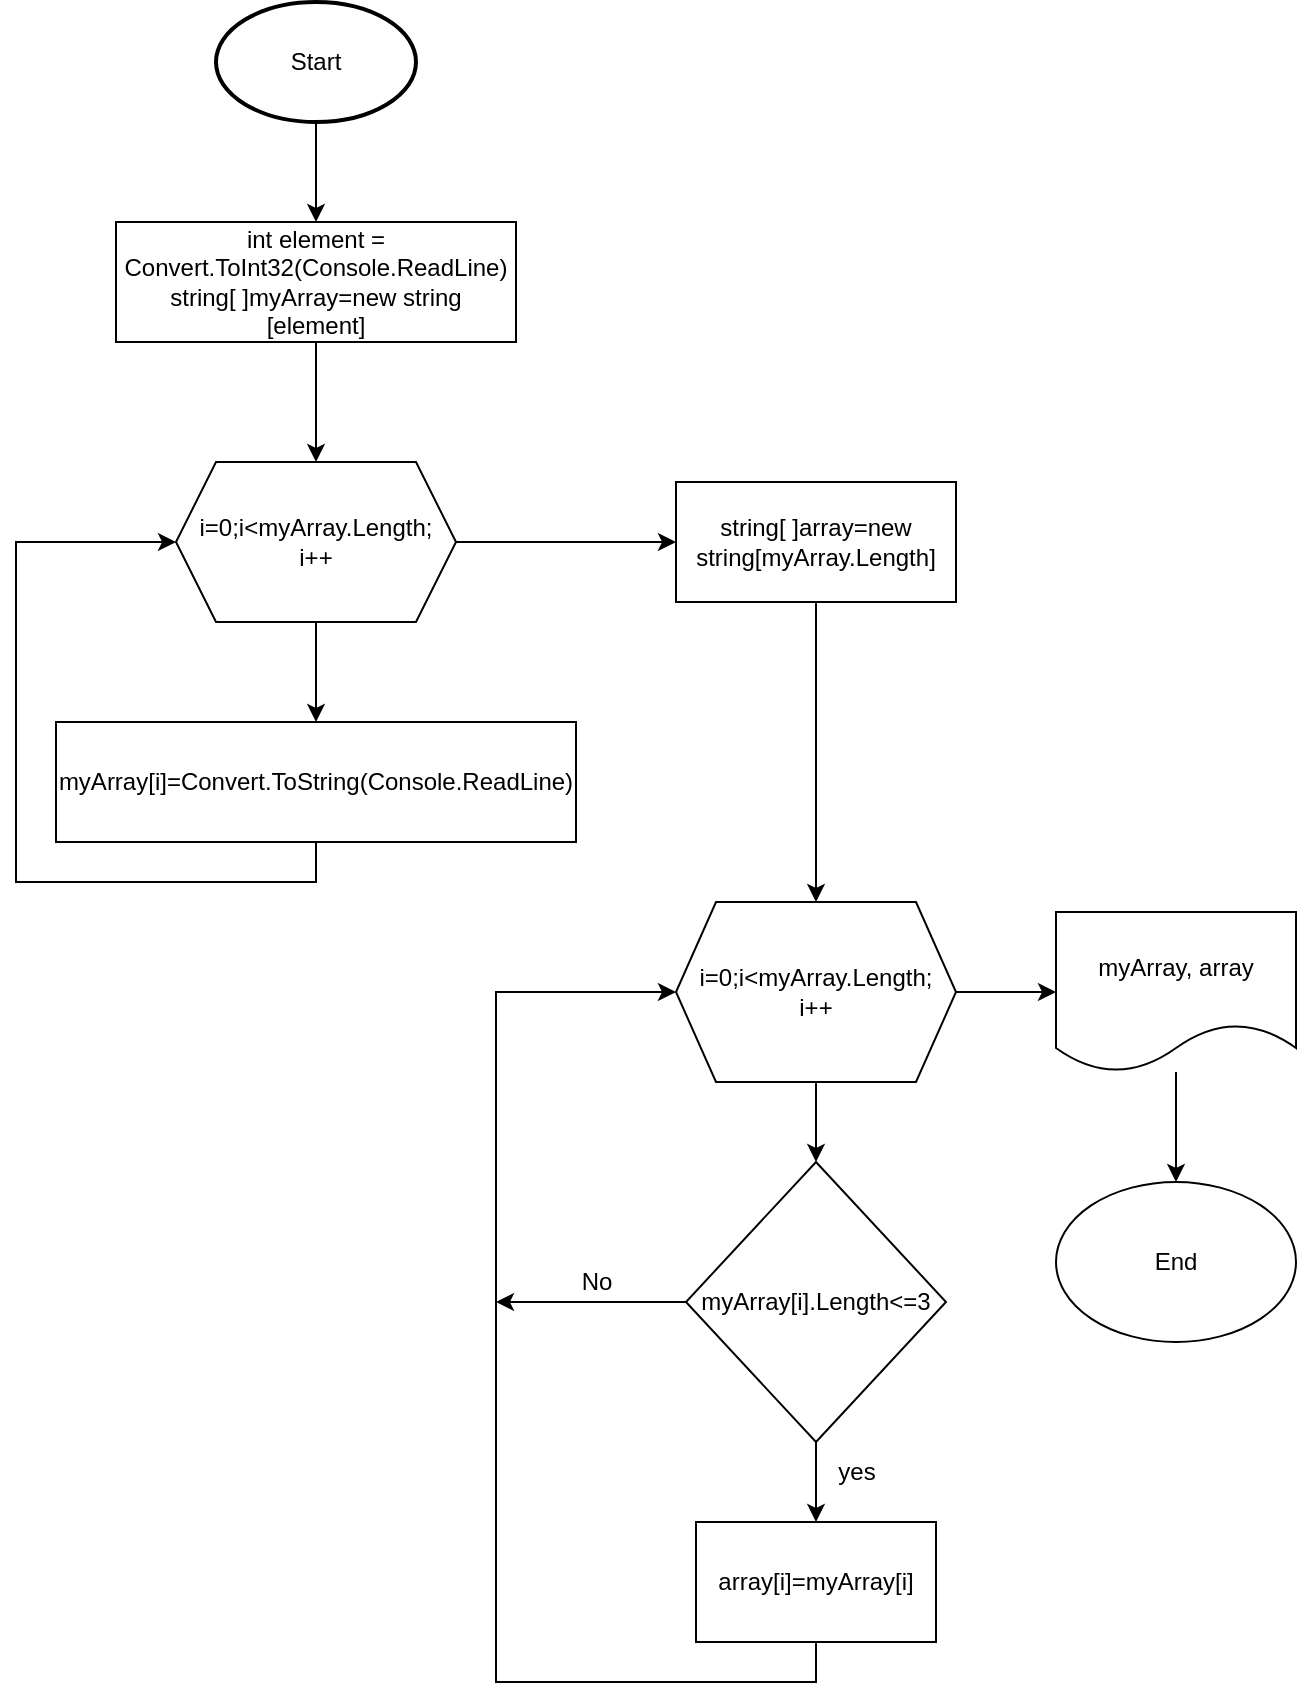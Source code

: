 <mxfile version="21.1.0" type="github">
  <diagram name="Страница 1" id="0bKxGdyn_0SxbsxRozNm">
    <mxGraphModel dx="794" dy="462" grid="1" gridSize="10" guides="1" tooltips="1" connect="1" arrows="1" fold="1" page="1" pageScale="1" pageWidth="827" pageHeight="1169" math="0" shadow="0">
      <root>
        <mxCell id="0" />
        <mxCell id="1" parent="0" />
        <mxCell id="DI8fNH34Mr8xwV1-nI3R-9" style="edgeStyle=orthogonalEdgeStyle;rounded=0;orthogonalLoop=1;jettySize=auto;html=1;entryX=0.5;entryY=0;entryDx=0;entryDy=0;" edge="1" parent="1" source="DI8fNH34Mr8xwV1-nI3R-1" target="DI8fNH34Mr8xwV1-nI3R-7">
          <mxGeometry relative="1" as="geometry" />
        </mxCell>
        <mxCell id="DI8fNH34Mr8xwV1-nI3R-1" value="Start" style="strokeWidth=2;html=1;shape=mxgraph.flowchart.start_1;whiteSpace=wrap;" vertex="1" parent="1">
          <mxGeometry x="260" y="150" width="100" height="60" as="geometry" />
        </mxCell>
        <mxCell id="DI8fNH34Mr8xwV1-nI3R-12" style="edgeStyle=orthogonalEdgeStyle;rounded=0;orthogonalLoop=1;jettySize=auto;html=1;entryX=0.5;entryY=0;entryDx=0;entryDy=0;" edge="1" parent="1" source="DI8fNH34Mr8xwV1-nI3R-5" target="DI8fNH34Mr8xwV1-nI3R-11">
          <mxGeometry relative="1" as="geometry" />
        </mxCell>
        <mxCell id="DI8fNH34Mr8xwV1-nI3R-16" style="edgeStyle=orthogonalEdgeStyle;rounded=0;orthogonalLoop=1;jettySize=auto;html=1;entryX=0;entryY=0.5;entryDx=0;entryDy=0;" edge="1" parent="1" source="DI8fNH34Mr8xwV1-nI3R-5" target="DI8fNH34Mr8xwV1-nI3R-15">
          <mxGeometry relative="1" as="geometry" />
        </mxCell>
        <mxCell id="DI8fNH34Mr8xwV1-nI3R-5" value="i=0;i&amp;lt;myArray.Length;&lt;br&gt;i++" style="shape=hexagon;perimeter=hexagonPerimeter2;whiteSpace=wrap;html=1;fixedSize=1;" vertex="1" parent="1">
          <mxGeometry x="240" y="380" width="140" height="80" as="geometry" />
        </mxCell>
        <mxCell id="DI8fNH34Mr8xwV1-nI3R-10" style="edgeStyle=orthogonalEdgeStyle;rounded=0;orthogonalLoop=1;jettySize=auto;html=1;entryX=0.5;entryY=0;entryDx=0;entryDy=0;" edge="1" parent="1" source="DI8fNH34Mr8xwV1-nI3R-7" target="DI8fNH34Mr8xwV1-nI3R-5">
          <mxGeometry relative="1" as="geometry" />
        </mxCell>
        <mxCell id="DI8fNH34Mr8xwV1-nI3R-7" value="int element = Convert.ToInt32(Console.ReadLine)&lt;br style=&quot;border-color: var(--border-color);&quot;&gt;string[ ]myArray=new string [element]" style="rounded=0;whiteSpace=wrap;html=1;" vertex="1" parent="1">
          <mxGeometry x="210" y="260" width="200" height="60" as="geometry" />
        </mxCell>
        <mxCell id="DI8fNH34Mr8xwV1-nI3R-13" style="edgeStyle=orthogonalEdgeStyle;rounded=0;orthogonalLoop=1;jettySize=auto;html=1;entryX=0;entryY=0.5;entryDx=0;entryDy=0;" edge="1" parent="1" source="DI8fNH34Mr8xwV1-nI3R-11" target="DI8fNH34Mr8xwV1-nI3R-5">
          <mxGeometry relative="1" as="geometry">
            <mxPoint x="150" y="420" as="targetPoint" />
            <Array as="points">
              <mxPoint x="310" y="590" />
              <mxPoint x="160" y="590" />
              <mxPoint x="160" y="420" />
            </Array>
          </mxGeometry>
        </mxCell>
        <mxCell id="DI8fNH34Mr8xwV1-nI3R-11" value="myArray[i]=Convert.ToString(Console.ReadLine)" style="rounded=0;whiteSpace=wrap;html=1;" vertex="1" parent="1">
          <mxGeometry x="180" y="510" width="260" height="60" as="geometry" />
        </mxCell>
        <mxCell id="DI8fNH34Mr8xwV1-nI3R-18" style="edgeStyle=orthogonalEdgeStyle;rounded=0;orthogonalLoop=1;jettySize=auto;html=1;" edge="1" parent="1" source="DI8fNH34Mr8xwV1-nI3R-15" target="DI8fNH34Mr8xwV1-nI3R-17">
          <mxGeometry relative="1" as="geometry" />
        </mxCell>
        <mxCell id="DI8fNH34Mr8xwV1-nI3R-15" value="string[ ]array=new string[myArray.Length]" style="rounded=0;whiteSpace=wrap;html=1;" vertex="1" parent="1">
          <mxGeometry x="490" y="390" width="140" height="60" as="geometry" />
        </mxCell>
        <mxCell id="DI8fNH34Mr8xwV1-nI3R-20" style="edgeStyle=orthogonalEdgeStyle;rounded=0;orthogonalLoop=1;jettySize=auto;html=1;entryX=0.5;entryY=0;entryDx=0;entryDy=0;" edge="1" parent="1" source="DI8fNH34Mr8xwV1-nI3R-17" target="DI8fNH34Mr8xwV1-nI3R-19">
          <mxGeometry relative="1" as="geometry" />
        </mxCell>
        <mxCell id="DI8fNH34Mr8xwV1-nI3R-28" style="edgeStyle=orthogonalEdgeStyle;rounded=0;orthogonalLoop=1;jettySize=auto;html=1;entryX=0;entryY=0.5;entryDx=0;entryDy=0;" edge="1" parent="1" source="DI8fNH34Mr8xwV1-nI3R-17" target="DI8fNH34Mr8xwV1-nI3R-27">
          <mxGeometry relative="1" as="geometry" />
        </mxCell>
        <mxCell id="DI8fNH34Mr8xwV1-nI3R-17" value="i=0;i&amp;lt;myArray.Length;&lt;br style=&quot;border-color: var(--border-color);&quot;&gt;i++" style="shape=hexagon;perimeter=hexagonPerimeter2;whiteSpace=wrap;html=1;fixedSize=1;" vertex="1" parent="1">
          <mxGeometry x="490" y="600" width="140" height="90" as="geometry" />
        </mxCell>
        <mxCell id="DI8fNH34Mr8xwV1-nI3R-22" style="edgeStyle=orthogonalEdgeStyle;rounded=0;orthogonalLoop=1;jettySize=auto;html=1;entryX=0.5;entryY=0;entryDx=0;entryDy=0;" edge="1" parent="1" source="DI8fNH34Mr8xwV1-nI3R-19" target="DI8fNH34Mr8xwV1-nI3R-21">
          <mxGeometry relative="1" as="geometry" />
        </mxCell>
        <mxCell id="DI8fNH34Mr8xwV1-nI3R-25" style="edgeStyle=orthogonalEdgeStyle;rounded=0;orthogonalLoop=1;jettySize=auto;html=1;" edge="1" parent="1" source="DI8fNH34Mr8xwV1-nI3R-19">
          <mxGeometry relative="1" as="geometry">
            <mxPoint x="400" y="800" as="targetPoint" />
          </mxGeometry>
        </mxCell>
        <mxCell id="DI8fNH34Mr8xwV1-nI3R-19" value="myArray[i].Length&amp;lt;=3" style="rhombus;whiteSpace=wrap;html=1;" vertex="1" parent="1">
          <mxGeometry x="495" y="730" width="130" height="140" as="geometry" />
        </mxCell>
        <mxCell id="DI8fNH34Mr8xwV1-nI3R-24" style="edgeStyle=orthogonalEdgeStyle;rounded=0;orthogonalLoop=1;jettySize=auto;html=1;entryX=0;entryY=0.5;entryDx=0;entryDy=0;" edge="1" parent="1" source="DI8fNH34Mr8xwV1-nI3R-21" target="DI8fNH34Mr8xwV1-nI3R-17">
          <mxGeometry relative="1" as="geometry">
            <mxPoint x="420" y="640" as="targetPoint" />
            <Array as="points">
              <mxPoint x="560" y="990" />
              <mxPoint x="400" y="990" />
              <mxPoint x="400" y="645" />
            </Array>
          </mxGeometry>
        </mxCell>
        <mxCell id="DI8fNH34Mr8xwV1-nI3R-21" value="array[i]=myArray[i]" style="rounded=0;whiteSpace=wrap;html=1;" vertex="1" parent="1">
          <mxGeometry x="500" y="910" width="120" height="60" as="geometry" />
        </mxCell>
        <mxCell id="DI8fNH34Mr8xwV1-nI3R-23" value="yes" style="text;html=1;align=center;verticalAlign=middle;resizable=0;points=[];autosize=1;strokeColor=none;fillColor=none;" vertex="1" parent="1">
          <mxGeometry x="560" y="870" width="40" height="30" as="geometry" />
        </mxCell>
        <mxCell id="DI8fNH34Mr8xwV1-nI3R-26" value="No" style="text;html=1;align=center;verticalAlign=middle;resizable=0;points=[];autosize=1;strokeColor=none;fillColor=none;" vertex="1" parent="1">
          <mxGeometry x="430" y="775" width="40" height="30" as="geometry" />
        </mxCell>
        <mxCell id="DI8fNH34Mr8xwV1-nI3R-29" style="edgeStyle=orthogonalEdgeStyle;rounded=0;orthogonalLoop=1;jettySize=auto;html=1;" edge="1" parent="1" source="DI8fNH34Mr8xwV1-nI3R-27" target="DI8fNH34Mr8xwV1-nI3R-30">
          <mxGeometry relative="1" as="geometry">
            <mxPoint x="740" y="780" as="targetPoint" />
          </mxGeometry>
        </mxCell>
        <mxCell id="DI8fNH34Mr8xwV1-nI3R-27" value="myArray, array" style="shape=document;whiteSpace=wrap;html=1;boundedLbl=1;" vertex="1" parent="1">
          <mxGeometry x="680" y="605" width="120" height="80" as="geometry" />
        </mxCell>
        <mxCell id="DI8fNH34Mr8xwV1-nI3R-30" value="End" style="ellipse;whiteSpace=wrap;html=1;" vertex="1" parent="1">
          <mxGeometry x="680" y="740" width="120" height="80" as="geometry" />
        </mxCell>
      </root>
    </mxGraphModel>
  </diagram>
</mxfile>
